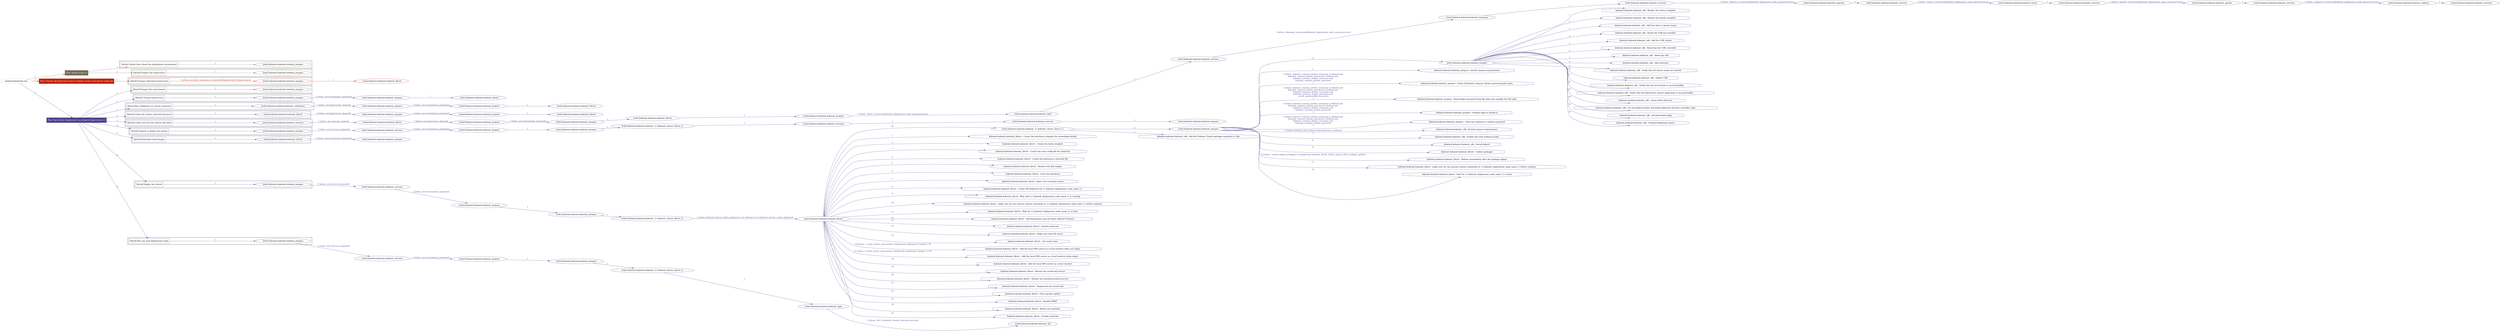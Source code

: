 digraph {
	graph [concentrate=true ordering=in rankdir=LR ratio=fill]
	edge [esep=5 sep=10]
	"kubeinit/playbook.yml" [id=root_node style=dotted]
	play_751a46fa [label="Play: Initial setup (1)" color="#766a56" fontcolor="#ffffff" id=play_751a46fa shape=box style=filled tooltip=localhost]
	"kubeinit/playbook.yml" -> play_751a46fa [label="1 " color="#766a56" fontcolor="#766a56" id=edge_f5dfa602 labeltooltip="1 " tooltip="1 "]
	subgraph "kubeinit.kubeinit.kubeinit_prepare" {
		role_d9ee01f3 [label="[role] kubeinit.kubeinit.kubeinit_prepare" color="#766a56" id=role_d9ee01f3 tooltip="kubeinit.kubeinit.kubeinit_prepare"]
	}
	subgraph "kubeinit.kubeinit.kubeinit_prepare" {
		role_f6372f24 [label="[role] kubeinit.kubeinit.kubeinit_prepare" color="#766a56" id=role_f6372f24 tooltip="kubeinit.kubeinit.kubeinit_prepare"]
	}
	subgraph "Play: Initial setup (1)" {
		play_751a46fa -> block_6dadb142 [label=1 color="#766a56" fontcolor="#766a56" id=edge_b365bbd4 labeltooltip=1 tooltip=1]
		subgraph cluster_block_6dadb142 {
			block_6dadb142 [label="[block] Gather facts about the deployment environment" color="#766a56" id=block_6dadb142 labeltooltip="Gather facts about the deployment environment" shape=box tooltip="Gather facts about the deployment environment"]
			block_6dadb142 -> role_d9ee01f3 [label="1 " color="#766a56" fontcolor="#766a56" id=edge_20567624 labeltooltip="1 " tooltip="1 "]
		}
		play_751a46fa -> block_1a7180be [label=2 color="#766a56" fontcolor="#766a56" id=edge_13d7b753 labeltooltip=2 tooltip=2]
		subgraph cluster_block_1a7180be {
			block_1a7180be [label="[block] Prepare the hypervisors" color="#766a56" id=block_1a7180be labeltooltip="Prepare the hypervisors" shape=box tooltip="Prepare the hypervisors"]
			block_1a7180be -> role_f6372f24 [label="1 " color="#766a56" fontcolor="#766a56" id=edge_bf01f80f labeltooltip="1 " tooltip="1 "]
		}
	}
	play_ba304547 [label="Play: Prepare all hypervisor hosts to deploy service and cluster nodes (0)" color="#c1230b" fontcolor="#ffffff" id=play_ba304547 shape=box style=filled tooltip="Play: Prepare all hypervisor hosts to deploy service and cluster nodes (0)"]
	"kubeinit/playbook.yml" -> play_ba304547 [label="2 " color="#c1230b" fontcolor="#c1230b" id=edge_02187535 labeltooltip="2 " tooltip="2 "]
	subgraph "kubeinit.kubeinit.kubeinit_libvirt" {
		role_f2df4fe8 [label="[role] kubeinit.kubeinit.kubeinit_libvirt" color="#c1230b" id=role_f2df4fe8 tooltip="kubeinit.kubeinit.kubeinit_libvirt"]
	}
	subgraph "kubeinit.kubeinit.kubeinit_prepare" {
		role_a2292985 [label="[role] kubeinit.kubeinit.kubeinit_prepare" color="#c1230b" id=role_a2292985 tooltip="kubeinit.kubeinit.kubeinit_prepare"]
		role_a2292985 -> role_f2df4fe8 [label="1 " color="#c1230b" fontcolor="#c1230b" id=edge_657d847d labeltooltip="1 " tooltip="1 "]
	}
	subgraph "Play: Prepare all hypervisor hosts to deploy service and cluster nodes (0)" {
		play_ba304547 -> block_3251ef8b [label=1 color="#c1230b" fontcolor="#c1230b" id=edge_403805f8 labeltooltip=1 tooltip=1]
		subgraph cluster_block_3251ef8b {
			block_3251ef8b [label="[block] Prepare individual hypervisors" color="#c1230b" id=block_3251ef8b labeltooltip="Prepare individual hypervisors" shape=box tooltip="Prepare individual hypervisors"]
			block_3251ef8b -> role_a2292985 [label="1 [when: inventory_hostname in hostvars['kubeinit-facts'].hypervisors]" color="#c1230b" fontcolor="#c1230b" id=edge_9bb402c3 labeltooltip="1 [when: inventory_hostname in hostvars['kubeinit-facts'].hypervisors]" tooltip="1 [when: inventory_hostname in hostvars['kubeinit-facts'].hypervisors]"]
		}
	}
	play_75b9efe4 [label="Play: Run cluster deployment on prepared hypervisors (1)" color="#4c418b" fontcolor="#ffffff" id=play_75b9efe4 shape=box style=filled tooltip=localhost]
	"kubeinit/playbook.yml" -> play_75b9efe4 [label="3 " color="#4c418b" fontcolor="#4c418b" id=edge_87251a99 labeltooltip="3 " tooltip="3 "]
	subgraph "kubeinit.kubeinit.kubeinit_prepare" {
		role_1f23c0be [label="[role] kubeinit.kubeinit.kubeinit_prepare" color="#4c418b" id=role_1f23c0be tooltip="kubeinit.kubeinit.kubeinit_prepare"]
	}
	subgraph "kubeinit.kubeinit.kubeinit_libvirt" {
		role_52f8d5b9 [label="[role] kubeinit.kubeinit.kubeinit_libvirt" color="#4c418b" id=role_52f8d5b9 tooltip="kubeinit.kubeinit.kubeinit_libvirt"]
	}
	subgraph "kubeinit.kubeinit.kubeinit_prepare" {
		role_382f6a7f [label="[role] kubeinit.kubeinit.kubeinit_prepare" color="#4c418b" id=role_382f6a7f tooltip="kubeinit.kubeinit.kubeinit_prepare"]
		role_382f6a7f -> role_52f8d5b9 [label="1 " color="#4c418b" fontcolor="#4c418b" id=edge_5c3c4263 labeltooltip="1 " tooltip="1 "]
	}
	subgraph "kubeinit.kubeinit.kubeinit_prepare" {
		role_0c96652b [label="[role] kubeinit.kubeinit.kubeinit_prepare" color="#4c418b" id=role_0c96652b tooltip="kubeinit.kubeinit.kubeinit_prepare"]
		role_0c96652b -> role_382f6a7f [label="1 [when: not environment_prepared]" color="#4c418b" fontcolor="#4c418b" id=edge_9a2ebce0 labeltooltip="1 [when: not environment_prepared]" tooltip="1 [when: not environment_prepared]"]
	}
	subgraph "kubeinit.kubeinit.kubeinit_libvirt" {
		role_57ab5871 [label="[role] kubeinit.kubeinit.kubeinit_libvirt" color="#4c418b" id=role_57ab5871 tooltip="kubeinit.kubeinit.kubeinit_libvirt"]
	}
	subgraph "kubeinit.kubeinit.kubeinit_prepare" {
		role_7bf9f963 [label="[role] kubeinit.kubeinit.kubeinit_prepare" color="#4c418b" id=role_7bf9f963 tooltip="kubeinit.kubeinit.kubeinit_prepare"]
		role_7bf9f963 -> role_57ab5871 [label="1 " color="#4c418b" fontcolor="#4c418b" id=edge_895ba885 labeltooltip="1 " tooltip="1 "]
	}
	subgraph "kubeinit.kubeinit.kubeinit_prepare" {
		role_85045cf5 [label="[role] kubeinit.kubeinit.kubeinit_prepare" color="#4c418b" id=role_85045cf5 tooltip="kubeinit.kubeinit.kubeinit_prepare"]
		role_85045cf5 -> role_7bf9f963 [label="1 [when: not environment_prepared]" color="#4c418b" fontcolor="#4c418b" id=edge_bc53c5ad labeltooltip="1 [when: not environment_prepared]" tooltip="1 [when: not environment_prepared]"]
	}
	subgraph "kubeinit.kubeinit.kubeinit_validations" {
		role_ec46103c [label="[role] kubeinit.kubeinit.kubeinit_validations" color="#4c418b" id=role_ec46103c tooltip="kubeinit.kubeinit.kubeinit_validations"]
		role_ec46103c -> role_85045cf5 [label="1 [when: not hypervisors_cleaned]" color="#4c418b" fontcolor="#4c418b" id=edge_7735b6fb labeltooltip="1 [when: not hypervisors_cleaned]" tooltip="1 [when: not hypervisors_cleaned]"]
	}
	subgraph "kubeinit.kubeinit.kubeinit_libvirt" {
		role_00426392 [label="[role] kubeinit.kubeinit.kubeinit_libvirt" color="#4c418b" id=role_00426392 tooltip="kubeinit.kubeinit.kubeinit_libvirt"]
	}
	subgraph "kubeinit.kubeinit.kubeinit_prepare" {
		role_601b792d [label="[role] kubeinit.kubeinit.kubeinit_prepare" color="#4c418b" id=role_601b792d tooltip="kubeinit.kubeinit.kubeinit_prepare"]
		role_601b792d -> role_00426392 [label="1 " color="#4c418b" fontcolor="#4c418b" id=edge_db5f02be labeltooltip="1 " tooltip="1 "]
	}
	subgraph "kubeinit.kubeinit.kubeinit_prepare" {
		role_e2fd8f3c [label="[role] kubeinit.kubeinit.kubeinit_prepare" color="#4c418b" id=role_e2fd8f3c tooltip="kubeinit.kubeinit.kubeinit_prepare"]
		role_e2fd8f3c -> role_601b792d [label="1 [when: not environment_prepared]" color="#4c418b" fontcolor="#4c418b" id=edge_e551670d labeltooltip="1 [when: not environment_prepared]" tooltip="1 [when: not environment_prepared]"]
	}
	subgraph "kubeinit.kubeinit.kubeinit_libvirt" {
		role_956fef04 [label="[role] kubeinit.kubeinit.kubeinit_libvirt" color="#4c418b" id=role_956fef04 tooltip="kubeinit.kubeinit.kubeinit_libvirt"]
		role_956fef04 -> role_e2fd8f3c [label="1 [when: not hypervisors_cleaned]" color="#4c418b" fontcolor="#4c418b" id=edge_5e8e4b32 labeltooltip="1 [when: not hypervisors_cleaned]" tooltip="1 [when: not hypervisors_cleaned]"]
	}
	subgraph "kubeinit.kubeinit.kubeinit_services" {
		role_02942188 [label="[role] kubeinit.kubeinit.kubeinit_services" color="#4c418b" id=role_02942188 tooltip="kubeinit.kubeinit.kubeinit_services"]
	}
	subgraph "kubeinit.kubeinit.kubeinit_registry" {
		role_3af9c702 [label="[role] kubeinit.kubeinit.kubeinit_registry" color="#4c418b" id=role_3af9c702 tooltip="kubeinit.kubeinit.kubeinit_registry"]
		role_3af9c702 -> role_02942188 [label="1 " color="#4c418b" fontcolor="#4c418b" id=edge_e92e00b5 labeltooltip="1 " tooltip="1 "]
	}
	subgraph "kubeinit.kubeinit.kubeinit_services" {
		role_f7763cfe [label="[role] kubeinit.kubeinit.kubeinit_services" color="#4c418b" id=role_f7763cfe tooltip="kubeinit.kubeinit.kubeinit_services"]
		role_f7763cfe -> role_3af9c702 [label="1 [when: 'registry' in hostvars[kubeinit_deployment_node_name].services]" color="#4c418b" fontcolor="#4c418b" id=edge_5379fabb labeltooltip="1 [when: 'registry' in hostvars[kubeinit_deployment_node_name].services]" tooltip="1 [when: 'registry' in hostvars[kubeinit_deployment_node_name].services]"]
	}
	subgraph "kubeinit.kubeinit.kubeinit_apache" {
		role_d36606ab [label="[role] kubeinit.kubeinit.kubeinit_apache" color="#4c418b" id=role_d36606ab tooltip="kubeinit.kubeinit.kubeinit_apache"]
		role_d36606ab -> role_f7763cfe [label="1 " color="#4c418b" fontcolor="#4c418b" id=edge_fc859a5b labeltooltip="1 " tooltip="1 "]
	}
	subgraph "kubeinit.kubeinit.kubeinit_services" {
		role_a3658dea [label="[role] kubeinit.kubeinit.kubeinit_services" color="#4c418b" id=role_a3658dea tooltip="kubeinit.kubeinit.kubeinit_services"]
		role_a3658dea -> role_d36606ab [label="1 [when: 'apache' in hostvars[kubeinit_deployment_node_name].services]" color="#4c418b" fontcolor="#4c418b" id=edge_6bfa73fa labeltooltip="1 [when: 'apache' in hostvars[kubeinit_deployment_node_name].services]" tooltip="1 [when: 'apache' in hostvars[kubeinit_deployment_node_name].services]"]
	}
	subgraph "kubeinit.kubeinit.kubeinit_nexus" {
		role_0305ae58 [label="[role] kubeinit.kubeinit.kubeinit_nexus" color="#4c418b" id=role_0305ae58 tooltip="kubeinit.kubeinit.kubeinit_nexus"]
		role_0305ae58 -> role_a3658dea [label="1 " color="#4c418b" fontcolor="#4c418b" id=edge_8a5c7566 labeltooltip="1 " tooltip="1 "]
	}
	subgraph "kubeinit.kubeinit.kubeinit_services" {
		role_1ebe5ea0 [label="[role] kubeinit.kubeinit.kubeinit_services" color="#4c418b" id=role_1ebe5ea0 tooltip="kubeinit.kubeinit.kubeinit_services"]
		role_1ebe5ea0 -> role_0305ae58 [label="1 [when: 'nexus' in hostvars[kubeinit_deployment_node_name].services]" color="#4c418b" fontcolor="#4c418b" id=edge_676eab6d labeltooltip="1 [when: 'nexus' in hostvars[kubeinit_deployment_node_name].services]" tooltip="1 [when: 'nexus' in hostvars[kubeinit_deployment_node_name].services]"]
	}
	subgraph "kubeinit.kubeinit.kubeinit_haproxy" {
		role_4cb2be93 [label="[role] kubeinit.kubeinit.kubeinit_haproxy" color="#4c418b" id=role_4cb2be93 tooltip="kubeinit.kubeinit.kubeinit_haproxy"]
		role_4cb2be93 -> role_1ebe5ea0 [label="1 " color="#4c418b" fontcolor="#4c418b" id=edge_fac50091 labeltooltip="1 " tooltip="1 "]
	}
	subgraph "kubeinit.kubeinit.kubeinit_services" {
		role_cdcc871c [label="[role] kubeinit.kubeinit.kubeinit_services" color="#4c418b" id=role_cdcc871c tooltip="kubeinit.kubeinit.kubeinit_services"]
		role_cdcc871c -> role_4cb2be93 [label="1 [when: 'haproxy' in hostvars[kubeinit_deployment_node_name].services]" color="#4c418b" fontcolor="#4c418b" id=edge_c23e52b0 labeltooltip="1 [when: 'haproxy' in hostvars[kubeinit_deployment_node_name].services]" tooltip="1 [when: 'haproxy' in hostvars[kubeinit_deployment_node_name].services]"]
	}
	subgraph "kubeinit.kubeinit.kubeinit_dnsmasq" {
		role_6440ad86 [label="[role] kubeinit.kubeinit.kubeinit_dnsmasq" color="#4c418b" id=role_6440ad86 tooltip="kubeinit.kubeinit.kubeinit_dnsmasq"]
		role_6440ad86 -> role_cdcc871c [label="1 " color="#4c418b" fontcolor="#4c418b" id=edge_5eb4c20e labeltooltip="1 " tooltip="1 "]
	}
	subgraph "kubeinit.kubeinit.kubeinit_services" {
		role_a43938ce [label="[role] kubeinit.kubeinit.kubeinit_services" color="#4c418b" id=role_a43938ce tooltip="kubeinit.kubeinit.kubeinit_services"]
		role_a43938ce -> role_6440ad86 [label="1 [when: 'dnsmasq' in hostvars[kubeinit_deployment_node_name].services]" color="#4c418b" fontcolor="#4c418b" id=edge_20715ee1 labeltooltip="1 [when: 'dnsmasq' in hostvars[kubeinit_deployment_node_name].services]" tooltip="1 [when: 'dnsmasq' in hostvars[kubeinit_deployment_node_name].services]"]
	}
	subgraph "kubeinit.kubeinit.kubeinit_bind" {
		role_25c205cf [label="[role] kubeinit.kubeinit.kubeinit_bind" color="#4c418b" id=role_25c205cf tooltip="kubeinit.kubeinit.kubeinit_bind"]
		role_25c205cf -> role_a43938ce [label="1 " color="#4c418b" fontcolor="#4c418b" id=edge_7145962d labeltooltip="1 " tooltip="1 "]
	}
	subgraph "kubeinit.kubeinit.kubeinit_prepare" {
		role_0d2b1fe6 [label="[role] kubeinit.kubeinit.kubeinit_prepare" color="#4c418b" id=role_0d2b1fe6 tooltip="kubeinit.kubeinit.kubeinit_prepare"]
		role_0d2b1fe6 -> role_25c205cf [label="1 [when: 'bind' in hostvars[kubeinit_deployment_node_name].services]" color="#4c418b" fontcolor="#4c418b" id=edge_f006acd0 labeltooltip="1 [when: 'bind' in hostvars[kubeinit_deployment_node_name].services]" tooltip="1 [when: 'bind' in hostvars[kubeinit_deployment_node_name].services]"]
	}
	subgraph "kubeinit.kubeinit.kubeinit_libvirt" {
		role_7fd238c5 [label="[role] kubeinit.kubeinit.kubeinit_libvirt" color="#4c418b" id=role_7fd238c5 tooltip="kubeinit.kubeinit.kubeinit_libvirt"]
		role_7fd238c5 -> role_0d2b1fe6 [label="1 " color="#4c418b" fontcolor="#4c418b" id=edge_0a55d2f7 labeltooltip="1 " tooltip="1 "]
	}
	subgraph "kubeinit.kubeinit.kubeinit_prepare" {
		role_fc586885 [label="[role] kubeinit.kubeinit.kubeinit_prepare" color="#4c418b" id=role_fc586885 tooltip="kubeinit.kubeinit.kubeinit_prepare"]
		role_fc586885 -> role_7fd238c5 [label="1 " color="#4c418b" fontcolor="#4c418b" id=edge_a95ef64a labeltooltip="1 " tooltip="1 "]
	}
	subgraph "kubeinit.kubeinit.kubeinit_prepare" {
		role_6bc09b68 [label="[role] kubeinit.kubeinit.kubeinit_prepare" color="#4c418b" id=role_6bc09b68 tooltip="kubeinit.kubeinit.kubeinit_prepare"]
		role_6bc09b68 -> role_fc586885 [label="1 [when: not environment_prepared]" color="#4c418b" fontcolor="#4c418b" id=edge_e1e3cfdc labeltooltip="1 [when: not environment_prepared]" tooltip="1 [when: not environment_prepared]"]
	}
	subgraph "kubeinit.kubeinit.kubeinit_libvirt" {
		role_081fea6d [label="[role] kubeinit.kubeinit.kubeinit_libvirt" color="#4c418b" id=role_081fea6d tooltip="kubeinit.kubeinit.kubeinit_libvirt"]
		role_081fea6d -> role_6bc09b68 [label="1 [when: not hypervisors_cleaned]" color="#4c418b" fontcolor="#4c418b" id=edge_6f179620 labeltooltip="1 [when: not hypervisors_cleaned]" tooltip="1 [when: not hypervisors_cleaned]"]
	}
	subgraph "kubeinit.kubeinit.kubeinit_services" {
		role_94f3dc3a [label="[role] kubeinit.kubeinit.kubeinit_services" color="#4c418b" id=role_94f3dc3a tooltip="kubeinit.kubeinit.kubeinit_services"]
		role_94f3dc3a -> role_081fea6d [label="1 [when: not network_created]" color="#4c418b" fontcolor="#4c418b" id=edge_49fd0bdc labeltooltip="1 [when: not network_created]" tooltip="1 [when: not network_created]"]
	}
	subgraph "kubeinit.kubeinit.kubeinit_prepare" {
		role_1e700dea [label="[role] kubeinit.kubeinit.kubeinit_prepare" color="#4c418b" id=role_1e700dea tooltip="kubeinit.kubeinit.kubeinit_prepare"]
	}
	subgraph "kubeinit.kubeinit.kubeinit_services" {
		role_5dd86a25 [label="[role] kubeinit.kubeinit.kubeinit_services" color="#4c418b" id=role_5dd86a25 tooltip="kubeinit.kubeinit.kubeinit_services"]
		role_5dd86a25 -> role_1e700dea [label="1 " color="#4c418b" fontcolor="#4c418b" id=edge_e0737a2c labeltooltip="1 " tooltip="1 "]
	}
	subgraph "kubeinit.kubeinit.kubeinit_services" {
		role_9f17399c [label="[role] kubeinit.kubeinit.kubeinit_services" color="#4c418b" id=role_9f17399c tooltip="kubeinit.kubeinit.kubeinit_services"]
		role_9f17399c -> role_5dd86a25 [label="1 " color="#4c418b" fontcolor="#4c418b" id=edge_f26d4840 labeltooltip="1 " tooltip="1 "]
	}
	subgraph "kubeinit.kubeinit.kubeinit_{{ kubeinit_cluster_distro }}" {
		role_a84d8303 [label="[role] kubeinit.kubeinit.kubeinit_{{ kubeinit_cluster_distro }}" color="#4c418b" id=role_a84d8303 tooltip="kubeinit.kubeinit.kubeinit_{{ kubeinit_cluster_distro }}"]
		role_a84d8303 -> role_9f17399c [label="1 " color="#4c418b" fontcolor="#4c418b" id=edge_ecd6d642 labeltooltip="1 " tooltip="1 "]
	}
	subgraph "kubeinit.kubeinit.kubeinit_prepare" {
		role_b6a5d867 [label="[role] kubeinit.kubeinit.kubeinit_prepare" color="#4c418b" id=role_b6a5d867 tooltip="kubeinit.kubeinit.kubeinit_prepare"]
		role_b6a5d867 -> role_a84d8303 [label="1 " color="#4c418b" fontcolor="#4c418b" id=edge_1d8314de labeltooltip="1 " tooltip="1 "]
	}
	subgraph "kubeinit.kubeinit.kubeinit_prepare" {
		role_954ce9be [label="[role] kubeinit.kubeinit.kubeinit_prepare" color="#4c418b" id=role_954ce9be tooltip="kubeinit.kubeinit.kubeinit_prepare"]
		role_954ce9be -> role_b6a5d867 [label="1 " color="#4c418b" fontcolor="#4c418b" id=edge_08430970 labeltooltip="1 " tooltip="1 "]
	}
	subgraph "kubeinit.kubeinit.kubeinit_services" {
		role_67d94205 [label="[role] kubeinit.kubeinit.kubeinit_services" color="#4c418b" id=role_67d94205 tooltip="kubeinit.kubeinit.kubeinit_services"]
		role_67d94205 -> role_954ce9be [label="1 [when: not environment_prepared]" color="#4c418b" fontcolor="#4c418b" id=edge_b645fa3b labeltooltip="1 [when: not environment_prepared]" tooltip="1 [when: not environment_prepared]"]
	}
	subgraph "kubeinit.kubeinit.kubeinit_prepare" {
		role_aa380eef [label="[role] kubeinit.kubeinit.kubeinit_prepare" color="#4c418b" id=role_aa380eef tooltip="kubeinit.kubeinit.kubeinit_prepare"]
		role_aa380eef -> role_67d94205 [label="1 [when: not services_prepared]" color="#4c418b" fontcolor="#4c418b" id=edge_f8734b13 labeltooltip="1 [when: not services_prepared]" tooltip="1 [when: not services_prepared]"]
	}
	subgraph "kubeinit.kubeinit.kubeinit_prepare" {
		role_68e3a0a7 [label="[role] kubeinit.kubeinit.kubeinit_prepare" color="#4c418b" id=role_68e3a0a7 tooltip="kubeinit.kubeinit.kubeinit_prepare"]
	}
	subgraph "kubeinit.kubeinit.kubeinit_libvirt" {
		role_4308103c [label="[role] kubeinit.kubeinit.kubeinit_libvirt" color="#4c418b" id=role_4308103c tooltip="kubeinit.kubeinit.kubeinit_libvirt"]
		role_4308103c -> role_68e3a0a7 [label="1 [when: not environment_prepared]" color="#4c418b" fontcolor="#4c418b" id=edge_3c0ad0c5 labeltooltip="1 [when: not environment_prepared]" tooltip="1 [when: not environment_prepared]"]
	}
	subgraph "kubeinit.kubeinit.kubeinit_prepare" {
		role_23686592 [label="[role] kubeinit.kubeinit.kubeinit_prepare" color="#4c418b" id=role_23686592 tooltip="kubeinit.kubeinit.kubeinit_prepare"]
		task_38c5d2ff [label="kubeinit.kubeinit.kubeinit_cdk : Render the cluster template" color="#4c418b" id=task_38c5d2ff shape=octagon tooltip="kubeinit.kubeinit.kubeinit_cdk : Render the cluster template"]
		role_23686592 -> task_38c5d2ff [label="1 " color="#4c418b" fontcolor="#4c418b" id=edge_6bb08acc labeltooltip="1 " tooltip="1 "]
		task_118df213 [label="kubeinit.kubeinit.kubeinit_cdk : Render the bundle template" color="#4c418b" id=task_118df213 shape=octagon tooltip="kubeinit.kubeinit.kubeinit_cdk : Render the bundle template"]
		role_23686592 -> task_118df213 [label="2 " color="#4c418b" fontcolor="#4c418b" id=edge_e083d9ff labeltooltip="2 " tooltip="2 "]
		task_b2bb9eec [label="kubeinit.kubeinit.kubeinit_cdk : Add host keys to known_hosts" color="#4c418b" id=task_b2bb9eec shape=octagon tooltip="kubeinit.kubeinit.kubeinit_cdk : Add host keys to known_hosts"]
		role_23686592 -> task_b2bb9eec [label="3 " color="#4c418b" fontcolor="#4c418b" id=edge_28fae041 labeltooltip="3 " tooltip="3 "]
		task_b868fb04 [label="kubeinit.kubeinit.kubeinit_cdk : Install the CDK juju installer" color="#4c418b" id=task_b868fb04 shape=octagon tooltip="kubeinit.kubeinit.kubeinit_cdk : Install the CDK juju installer"]
		role_23686592 -> task_b868fb04 [label="4 " color="#4c418b" fontcolor="#4c418b" id=edge_6b619da5 labeltooltip="4 " tooltip="4 "]
		task_87b6b249 [label="kubeinit.kubeinit.kubeinit_cdk : Add the CDK cluster" color="#4c418b" id=task_87b6b249 shape=octagon tooltip="kubeinit.kubeinit.kubeinit_cdk : Add the CDK cluster"]
		role_23686592 -> task_87b6b249 [label="5 " color="#4c418b" fontcolor="#4c418b" id=edge_a048ebb4 labeltooltip="5 " tooltip="5 "]
		task_9c01455c [label="kubeinit.kubeinit.kubeinit_cdk : Bootstrap the CDK controller" color="#4c418b" id=task_9c01455c shape=octagon tooltip="kubeinit.kubeinit.kubeinit_cdk : Bootstrap the CDK controller"]
		role_23686592 -> task_9c01455c [label="6 " color="#4c418b" fontcolor="#4c418b" id=edge_e33e0a38 labeltooltip="6 " tooltip="6 "]
		task_8e2e9b73 [label="kubeinit.kubeinit.kubeinit_cdk : Show juju info" color="#4c418b" id=task_8e2e9b73 shape=octagon tooltip="kubeinit.kubeinit.kubeinit_cdk : Show juju info"]
		role_23686592 -> task_8e2e9b73 [label="7 " color="#4c418b" fontcolor="#4c418b" id=edge_14696874 labeltooltip="7 " tooltip="7 "]
		task_401cf4fb [label="kubeinit.kubeinit.kubeinit_cdk : Add machines" color="#4c418b" id=task_401cf4fb shape=octagon tooltip="kubeinit.kubeinit.kubeinit_cdk : Add machines"]
		role_23686592 -> task_401cf4fb [label="8 " color="#4c418b" fontcolor="#4c418b" id=edge_b9694477 labeltooltip="8 " tooltip="8 "]
		task_d259888e [label="kubeinit.kubeinit.kubeinit_cdk : Verify that all cluster nodes are started" color="#4c418b" id=task_d259888e shape=octagon tooltip="kubeinit.kubeinit.kubeinit_cdk : Verify that all cluster nodes are started"]
		role_23686592 -> task_d259888e [label="9 " color="#4c418b" fontcolor="#4c418b" id=edge_5c457dce labeltooltip="9 " tooltip="9 "]
		task_80bebf5d [label="kubeinit.kubeinit.kubeinit_cdk : Deploy CDK" color="#4c418b" id=task_80bebf5d shape=octagon tooltip="kubeinit.kubeinit.kubeinit_cdk : Deploy CDK"]
		role_23686592 -> task_80bebf5d [label="10 " color="#4c418b" fontcolor="#4c418b" id=edge_7f51b05a labeltooltip="10 " tooltip="10 "]
		task_5f5a513f [label="kubeinit.kubeinit.kubeinit_cdk : Verify that the etcd cluster is up and healthy" color="#4c418b" id=task_5f5a513f shape=octagon tooltip="kubeinit.kubeinit.kubeinit_cdk : Verify that the etcd cluster is up and healthy"]
		role_23686592 -> task_5f5a513f [label="11 " color="#4c418b" fontcolor="#4c418b" id=edge_2f930c88 labeltooltip="11 " tooltip="11 "]
		task_94eaf98e [label="kubeinit.kubeinit.kubeinit_cdk : Verify that the kubernetes_master application is up and healthy" color="#4c418b" id=task_94eaf98e shape=octagon tooltip="kubeinit.kubeinit.kubeinit_cdk : Verify that the kubernetes_master application is up and healthy"]
		role_23686592 -> task_94eaf98e [label="12 " color="#4c418b" fontcolor="#4c418b" id=edge_c9b47964 labeltooltip="12 " tooltip="12 "]
		task_4d0682e6 [label="kubeinit.kubeinit.kubeinit_cdk : Create kube directory" color="#4c418b" id=task_4d0682e6 shape=octagon tooltip="kubeinit.kubeinit.kubeinit_cdk : Create kube directory"]
		role_23686592 -> task_4d0682e6 [label="13 " color="#4c418b" fontcolor="#4c418b" id=edge_233e2e09 labeltooltip="13 " tooltip="13 "]
		task_05095873 [label="kubeinit.kubeinit.kubeinit_cdk : Get the kubectl binary and kubeconfig from the first controller node" color="#4c418b" id=task_05095873 shape=octagon tooltip="kubeinit.kubeinit.kubeinit_cdk : Get the kubectl binary and kubeconfig from the first controller node"]
		role_23686592 -> task_05095873 [label="14 " color="#4c418b" fontcolor="#4c418b" id=edge_950a3594 labeltooltip="14 " tooltip="14 "]
		task_61f25219 [label="kubeinit.kubeinit.kubeinit_cdk : Autoload kubeconfig" color="#4c418b" id=task_61f25219 shape=octagon tooltip="kubeinit.kubeinit.kubeinit_cdk : Autoload kubeconfig"]
		role_23686592 -> task_61f25219 [label="15 " color="#4c418b" fontcolor="#4c418b" id=edge_d6374bba labeltooltip="15 " tooltip="15 "]
		task_ff1ce444 [label="kubeinit.kubeinit.kubeinit_cdk : Finished deploying cluster" color="#4c418b" id=task_ff1ce444 shape=octagon tooltip="kubeinit.kubeinit.kubeinit_cdk : Finished deploying cluster"]
		role_23686592 -> task_ff1ce444 [label="16 " color="#4c418b" fontcolor="#4c418b" id=edge_ece4b09a labeltooltip="16 " tooltip="16 "]
	}
	subgraph "kubeinit.kubeinit.kubeinit_prepare" {
		role_474b197c [label="[role] kubeinit.kubeinit.kubeinit_prepare" color="#4c418b" id=role_474b197c tooltip="kubeinit.kubeinit.kubeinit_prepare"]
		task_e09dfc10 [label="kubeinit.kubeinit.kubeinit_prepare : Install common requirements" color="#4c418b" id=task_e09dfc10 shape=octagon tooltip="kubeinit.kubeinit.kubeinit_prepare : Install common requirements"]
		role_474b197c -> task_e09dfc10 [label="1 " color="#4c418b" fontcolor="#4c418b" id=edge_dbf0ed61 labeltooltip="1 " tooltip="1 "]
		task_78384eb2 [label="kubeinit.kubeinit.kubeinit_prepare : Check if kubeinit_common_docker_password path exists" color="#4c418b" id=task_78384eb2 shape=octagon tooltip="kubeinit.kubeinit.kubeinit_prepare : Check if kubeinit_common_docker_password path exists"]
		role_474b197c -> task_78384eb2 [label="2 [when: kubeinit_common_docker_username is defined and
kubeinit_common_docker_password is defined and
kubeinit_common_docker_username and
kubeinit_common_docker_password
]" color="#4c418b" fontcolor="#4c418b" id=edge_c0ae8a71 labeltooltip="2 [when: kubeinit_common_docker_username is defined and
kubeinit_common_docker_password is defined and
kubeinit_common_docker_username and
kubeinit_common_docker_password
]" tooltip="2 [when: kubeinit_common_docker_username is defined and
kubeinit_common_docker_password is defined and
kubeinit_common_docker_username and
kubeinit_common_docker_password
]"]
		task_9fa4f3b8 [label="kubeinit.kubeinit.kubeinit_prepare : Read docker password from file when the variable has the path" color="#4c418b" id=task_9fa4f3b8 shape=octagon tooltip="kubeinit.kubeinit.kubeinit_prepare : Read docker password from file when the variable has the path"]
		role_474b197c -> task_9fa4f3b8 [label="3 [when: kubeinit_common_docker_username is defined and
kubeinit_common_docker_password is defined and
kubeinit_common_docker_username and
kubeinit_common_docker_password and
_result_passwordfile.stat.exists
]" color="#4c418b" fontcolor="#4c418b" id=edge_1bb08c26 labeltooltip="3 [when: kubeinit_common_docker_username is defined and
kubeinit_common_docker_password is defined and
kubeinit_common_docker_username and
kubeinit_common_docker_password and
_result_passwordfile.stat.exists
]" tooltip="3 [when: kubeinit_common_docker_username is defined and
kubeinit_common_docker_password is defined and
kubeinit_common_docker_username and
kubeinit_common_docker_password and
_result_passwordfile.stat.exists
]"]
		task_51675545 [label="kubeinit.kubeinit.kubeinit_prepare : Podman login to docker.io" color="#4c418b" id=task_51675545 shape=octagon tooltip="kubeinit.kubeinit.kubeinit_prepare : Podman login to docker.io"]
		role_474b197c -> task_51675545 [label="4 [when: kubeinit_common_docker_username is defined and
kubeinit_common_docker_password is defined and
kubeinit_common_docker_username and
kubeinit_common_docker_password
]" color="#4c418b" fontcolor="#4c418b" id=edge_cdfc597c labeltooltip="4 [when: kubeinit_common_docker_username is defined and
kubeinit_common_docker_password is defined and
kubeinit_common_docker_username and
kubeinit_common_docker_password
]" tooltip="4 [when: kubeinit_common_docker_username is defined and
kubeinit_common_docker_password is defined and
kubeinit_common_docker_username and
kubeinit_common_docker_password
]"]
		task_f567e9ea [label="kubeinit.kubeinit.kubeinit_prepare : Clear any reference to docker password" color="#4c418b" id=task_f567e9ea shape=octagon tooltip="kubeinit.kubeinit.kubeinit_prepare : Clear any reference to docker password"]
		role_474b197c -> task_f567e9ea [label="5 [when: kubeinit_common_docker_username is defined and
kubeinit_common_docker_password is defined and
kubeinit_common_docker_username and
kubeinit_common_docker_password
]" color="#4c418b" fontcolor="#4c418b" id=edge_d9274711 labeltooltip="5 [when: kubeinit_common_docker_username is defined and
kubeinit_common_docker_password is defined and
kubeinit_common_docker_username and
kubeinit_common_docker_password
]" tooltip="5 [when: kubeinit_common_docker_username is defined and
kubeinit_common_docker_password is defined and
kubeinit_common_docker_username and
kubeinit_common_docker_password
]"]
		task_a3ce2a4b [label="kubeinit.kubeinit.kubeinit_cdk : Install common requirements" color="#4c418b" id=task_a3ce2a4b shape=octagon tooltip="kubeinit.kubeinit.kubeinit_cdk : Install common requirements"]
		role_474b197c -> task_a3ce2a4b [label="6 [when: kubeinit_cdk_common_dependencies is defined]" color="#4c418b" fontcolor="#4c418b" id=edge_4f194d20 labeltooltip="6 [when: kubeinit_cdk_common_dependencies is defined]" tooltip="6 [when: kubeinit_cdk_common_dependencies is defined]"]
		task_7d4391c7 [label="kubeinit.kubeinit.kubeinit_cdk : Enable and start podman.socket" color="#4c418b" id=task_7d4391c7 shape=octagon tooltip="kubeinit.kubeinit.kubeinit_cdk : Enable and start podman.socket"]
		role_474b197c -> task_7d4391c7 [label="7 " color="#4c418b" fontcolor="#4c418b" id=edge_0cc8ef3f labeltooltip="7 " tooltip="7 "]
		task_fc379ac4 [label="kubeinit.kubeinit.kubeinit_cdk : Install kubectl" color="#4c418b" id=task_fc379ac4 shape=octagon tooltip="kubeinit.kubeinit.kubeinit_cdk : Install kubectl"]
		role_474b197c -> task_fc379ac4 [label="8 " color="#4c418b" fontcolor="#4c418b" id=edge_bfea89c6 labeltooltip="8 " tooltip="8 "]
		task_07ebd0e7 [label="kubeinit.kubeinit.kubeinit_libvirt : Update packages" color="#4c418b" id=task_07ebd0e7 shape=octagon tooltip="kubeinit.kubeinit.kubeinit_libvirt : Update packages"]
		role_474b197c -> task_07ebd0e7 [label="9 " color="#4c418b" fontcolor="#4c418b" id=edge_3f648f7b labeltooltip="9 " tooltip="9 "]
		task_5aabba55 [label="kubeinit.kubeinit.kubeinit_libvirt : Reboot immediately after the package update" color="#4c418b" id=task_5aabba55 shape=octagon tooltip="kubeinit.kubeinit.kubeinit_libvirt : Reboot immediately after the package update"]
		role_474b197c -> task_5aabba55 [label="10 [when: _result_update_packages is changed and kubeinit_libvirt_reboot_guests_after_package_update]" color="#4c418b" fontcolor="#4c418b" id=edge_12192d51 labeltooltip="10 [when: _result_update_packages is changed and kubeinit_libvirt_reboot_guests_after_package_update]" tooltip="10 [when: _result_update_packages is changed and kubeinit_libvirt_reboot_guests_after_package_update]"]
		task_b61af5bc [label="kubeinit.kubeinit.kubeinit_libvirt : make sure we can execute remote commands in {{ kubeinit_deployment_node_name }} before continue" color="#4c418b" id=task_b61af5bc shape=octagon tooltip="kubeinit.kubeinit.kubeinit_libvirt : make sure we can execute remote commands in {{ kubeinit_deployment_node_name }} before continue"]
		role_474b197c -> task_b61af5bc [label="11 " color="#4c418b" fontcolor="#4c418b" id=edge_f9bdc017 labeltooltip="11 " tooltip="11 "]
		task_8f166362 [label="kubeinit.kubeinit.kubeinit_libvirt : Wait for {{ kubeinit_deployment_node_name }} to boot" color="#4c418b" id=task_8f166362 shape=octagon tooltip="kubeinit.kubeinit.kubeinit_libvirt : Wait for {{ kubeinit_deployment_node_name }} to boot"]
		role_474b197c -> task_8f166362 [label="12 " color="#4c418b" fontcolor="#4c418b" id=edge_196a12ef labeltooltip="12 " tooltip="12 "]
		role_474b197c -> role_23686592 [label="13 " color="#4c418b" fontcolor="#4c418b" id=edge_5c05a6f8 labeltooltip="13 " tooltip="13 "]
	}
	subgraph "kubeinit.kubeinit.kubeinit_{{ kubeinit_cluster_distro }}" {
		role_80baba5d [label="[role] kubeinit.kubeinit.kubeinit_{{ kubeinit_cluster_distro }}" color="#4c418b" id=role_80baba5d tooltip="kubeinit.kubeinit.kubeinit_{{ kubeinit_cluster_distro }}"]
		task_7f092e14 [label="kubeinit.kubeinit.kubeinit_cdk : Add the Podman Ubuntu package repository to Apt" color="#4c418b" id=task_7f092e14 shape=octagon tooltip="kubeinit.kubeinit.kubeinit_cdk : Add the Podman Ubuntu package repository to Apt"]
		role_80baba5d -> task_7f092e14 [label="1 " color="#4c418b" fontcolor="#4c418b" id=edge_082cc749 labeltooltip="1 " tooltip="1 "]
		role_80baba5d -> role_474b197c [label="2 " color="#4c418b" fontcolor="#4c418b" id=edge_038dae8c labeltooltip="2 " tooltip="2 "]
	}
	subgraph "kubeinit.kubeinit.kubeinit_libvirt" {
		role_2bebc8e5 [label="[role] kubeinit.kubeinit.kubeinit_libvirt" color="#4c418b" id=role_2bebc8e5 tooltip="kubeinit.kubeinit.kubeinit_libvirt"]
		task_4981bf4b [label="kubeinit.kubeinit.kubeinit_libvirt : Create the interfaces template for networking details" color="#4c418b" id=task_4981bf4b shape=octagon tooltip="kubeinit.kubeinit.kubeinit_libvirt : Create the interfaces template for networking details"]
		role_2bebc8e5 -> task_4981bf4b [label="1 " color="#4c418b" fontcolor="#4c418b" id=edge_cd3eb4e3 labeltooltip="1 " tooltip="1 "]
		task_5fc636f2 [label="kubeinit.kubeinit.kubeinit_libvirt : Create the hosts template" color="#4c418b" id=task_5fc636f2 shape=octagon tooltip="kubeinit.kubeinit.kubeinit_libvirt : Create the hosts template"]
		role_2bebc8e5 -> task_5fc636f2 [label="2 " color="#4c418b" fontcolor="#4c418b" id=edge_f7316cbc labeltooltip="2 " tooltip="2 "]
		task_b9725fe2 [label="kubeinit.kubeinit.kubeinit_libvirt : Create the main config file for cloud-init" color="#4c418b" id=task_b9725fe2 shape=octagon tooltip="kubeinit.kubeinit.kubeinit_libvirt : Create the main config file for cloud-init"]
		role_2bebc8e5 -> task_b9725fe2 [label="3 " color="#4c418b" fontcolor="#4c418b" id=edge_650fe5bf labeltooltip="3 " tooltip="3 "]
		task_db2f163b [label="kubeinit.kubeinit.kubeinit_libvirt : Create the datasource cloud-init file" color="#4c418b" id=task_db2f163b shape=octagon tooltip="kubeinit.kubeinit.kubeinit_libvirt : Create the datasource cloud-init file"]
		role_2bebc8e5 -> task_db2f163b [label="4 " color="#4c418b" fontcolor="#4c418b" id=edge_04baa0d3 labeltooltip="4 " tooltip="4 "]
		task_7db7a8e3 [label="kubeinit.kubeinit.kubeinit_libvirt : Remove old disk images" color="#4c418b" id=task_7db7a8e3 shape=octagon tooltip="kubeinit.kubeinit.kubeinit_libvirt : Remove old disk images"]
		role_2bebc8e5 -> task_7db7a8e3 [label="5 " color="#4c418b" fontcolor="#4c418b" id=edge_63e4de4d labeltooltip="5 " tooltip="5 "]
		task_24e0f6d6 [label="kubeinit.kubeinit.kubeinit_libvirt : Grow the partitions" color="#4c418b" id=task_24e0f6d6 shape=octagon tooltip="kubeinit.kubeinit.kubeinit_libvirt : Grow the partitions"]
		role_2bebc8e5 -> task_24e0f6d6 [label="6 " color="#4c418b" fontcolor="#4c418b" id=edge_f9dc4397 labeltooltip="6 " tooltip="6 "]
		task_e426d313 [label="kubeinit.kubeinit.kubeinit_libvirt : Inject virt-customize assets" color="#4c418b" id=task_e426d313 shape=octagon tooltip="kubeinit.kubeinit.kubeinit_libvirt : Inject virt-customize assets"]
		role_2bebc8e5 -> task_e426d313 [label="7 " color="#4c418b" fontcolor="#4c418b" id=edge_dd568364 labeltooltip="7 " tooltip="7 "]
		task_f21b504a [label="kubeinit.kubeinit.kubeinit_libvirt : Create VM definition for {{ kubeinit_deployment_node_name }}" color="#4c418b" id=task_f21b504a shape=octagon tooltip="kubeinit.kubeinit.kubeinit_libvirt : Create VM definition for {{ kubeinit_deployment_node_name }}"]
		role_2bebc8e5 -> task_f21b504a [label="8 " color="#4c418b" fontcolor="#4c418b" id=edge_12b35da5 labeltooltip="8 " tooltip="8 "]
		task_5dbff2f6 [label="kubeinit.kubeinit.kubeinit_libvirt : Wait until {{ kubeinit_deployment_node_name }} is running" color="#4c418b" id=task_5dbff2f6 shape=octagon tooltip="kubeinit.kubeinit.kubeinit_libvirt : Wait until {{ kubeinit_deployment_node_name }} is running"]
		role_2bebc8e5 -> task_5dbff2f6 [label="9 " color="#4c418b" fontcolor="#4c418b" id=edge_b319ba33 labeltooltip="9 " tooltip="9 "]
		task_2d1363d5 [label="kubeinit.kubeinit.kubeinit_libvirt : make sure we can execute remote commands in {{ kubeinit_deployment_node_name }} before continue" color="#4c418b" id=task_2d1363d5 shape=octagon tooltip="kubeinit.kubeinit.kubeinit_libvirt : make sure we can execute remote commands in {{ kubeinit_deployment_node_name }} before continue"]
		role_2bebc8e5 -> task_2d1363d5 [label="10 " color="#4c418b" fontcolor="#4c418b" id=edge_afd33554 labeltooltip="10 " tooltip="10 "]
		task_6413cfe2 [label="kubeinit.kubeinit.kubeinit_libvirt : Wait for {{ kubeinit_deployment_node_name }} to boot" color="#4c418b" id=task_6413cfe2 shape=octagon tooltip="kubeinit.kubeinit.kubeinit_libvirt : Wait for {{ kubeinit_deployment_node_name }} to boot"]
		role_2bebc8e5 -> task_6413cfe2 [label="11 " color="#4c418b" fontcolor="#4c418b" id=edge_0e5ebe80 labeltooltip="11 " tooltip="11 "]
		task_07e65f5d [label="kubeinit.kubeinit.kubeinit_libvirt : Add kubernetes repo for latest kubectl (Ubuntu)" color="#4c418b" id=task_07e65f5d shape=octagon tooltip="kubeinit.kubeinit.kubeinit_libvirt : Add kubernetes repo for latest kubectl (Ubuntu)"]
		role_2bebc8e5 -> task_07e65f5d [label="12 " color="#4c418b" fontcolor="#4c418b" id=edge_82557601 labeltooltip="12 " tooltip="12 "]
		task_9dbf3f1b [label="kubeinit.kubeinit.kubeinit_libvirt : Install resolvconf" color="#4c418b" id=task_9dbf3f1b shape=octagon tooltip="kubeinit.kubeinit.kubeinit_libvirt : Install resolvconf"]
		role_2bebc8e5 -> task_9dbf3f1b [label="13 " color="#4c418b" fontcolor="#4c418b" id=edge_dfb88c3e labeltooltip="13 " tooltip="13 "]
		task_c30c7e9b [label="kubeinit.kubeinit.kubeinit_libvirt : Make sure base file exists" color="#4c418b" id=task_c30c7e9b shape=octagon tooltip="kubeinit.kubeinit.kubeinit_libvirt : Make sure base file exists"]
		role_2bebc8e5 -> task_c30c7e9b [label="14 " color="#4c418b" fontcolor="#4c418b" id=edge_58e436ee labeltooltip="14 " tooltip="14 "]
		task_7553de70 [label="kubeinit.kubeinit.kubeinit_libvirt : Get resolv lines" color="#4c418b" id=task_7553de70 shape=octagon tooltip="kubeinit.kubeinit.kubeinit_libvirt : Get resolv lines"]
		role_2bebc8e5 -> task_7553de70 [label="15 " color="#4c418b" fontcolor="#4c418b" id=edge_8443f3c2 labeltooltip="15 " tooltip="15 "]
		task_1ab7c9a3 [label="kubeinit.kubeinit.kubeinit_libvirt : Add the local DNS server as a local resolver when not empty" color="#4c418b" id=task_1ab7c9a3 shape=octagon tooltip="kubeinit.kubeinit.kubeinit_libvirt : Add the local DNS server as a local resolver when not empty"]
		role_2bebc8e5 -> task_1ab7c9a3 [label="16 [when: (_result_resolv_conf.content | b64decode).splitlines() | length > 0]" color="#4c418b" fontcolor="#4c418b" id=edge_dc79c1ad labeltooltip="16 [when: (_result_resolv_conf.content | b64decode).splitlines() | length > 0]" tooltip="16 [when: (_result_resolv_conf.content | b64decode).splitlines() | length > 0]"]
		task_a6e968bf [label="kubeinit.kubeinit.kubeinit_libvirt : Add the local DNS server as a local resolver when empty" color="#4c418b" id=task_a6e968bf shape=octagon tooltip="kubeinit.kubeinit.kubeinit_libvirt : Add the local DNS server as a local resolver when empty"]
		role_2bebc8e5 -> task_a6e968bf [label="17 [when: (_result_resolv_conf.content | b64decode).splitlines() | length == 0]" color="#4c418b" fontcolor="#4c418b" id=edge_5ce8ffd3 labeltooltip="17 [when: (_result_resolv_conf.content | b64decode).splitlines() | length == 0]" tooltip="17 [when: (_result_resolv_conf.content | b64decode).splitlines() | length == 0]"]
		task_4a3876e9 [label="kubeinit.kubeinit.kubeinit_libvirt : Add the local DNS server as a local resolver" color="#4c418b" id=task_4a3876e9 shape=octagon tooltip="kubeinit.kubeinit.kubeinit_libvirt : Add the local DNS server as a local resolver"]
		role_2bebc8e5 -> task_4a3876e9 [label="18 " color="#4c418b" fontcolor="#4c418b" id=edge_85947d3d labeltooltip="18 " tooltip="18 "]
		task_e9ced0fd [label="kubeinit.kubeinit.kubeinit_libvirt : Restart the resolvconf service" color="#4c418b" id=task_e9ced0fd shape=octagon tooltip="kubeinit.kubeinit.kubeinit_libvirt : Restart the resolvconf service"]
		role_2bebc8e5 -> task_e9ced0fd [label="19 " color="#4c418b" fontcolor="#4c418b" id=edge_f102c3bf labeltooltip="19 " tooltip="19 "]
		task_6d136216 [label="kubeinit.kubeinit.kubeinit_libvirt : Restart the systemd-resolved service" color="#4c418b" id=task_6d136216 shape=octagon tooltip="kubeinit.kubeinit.kubeinit_libvirt : Restart the systemd-resolved service"]
		role_2bebc8e5 -> task_6d136216 [label="20 " color="#4c418b" fontcolor="#4c418b" id=edge_7389e496 labeltooltip="20 " tooltip="20 "]
		task_109ab97c [label="kubeinit.kubeinit.kubeinit_libvirt : Regenerate the resolv.conf" color="#4c418b" id=task_109ab97c shape=octagon tooltip="kubeinit.kubeinit.kubeinit_libvirt : Regenerate the resolv.conf"]
		role_2bebc8e5 -> task_109ab97c [label="21 " color="#4c418b" fontcolor="#4c418b" id=edge_0e81f699 labeltooltip="21 " tooltip="21 "]
		task_6f9b0ab6 [label="kubeinit.kubeinit.kubeinit_libvirt : Force apt-get update" color="#4c418b" id=task_6f9b0ab6 shape=octagon tooltip="kubeinit.kubeinit.kubeinit_libvirt : Force apt-get update"]
		role_2bebc8e5 -> task_6f9b0ab6 [label="22 " color="#4c418b" fontcolor="#4c418b" id=edge_7ff15ba4 labeltooltip="22 " tooltip="22 "]
		task_b4687c3d [label="kubeinit.kubeinit.kubeinit_libvirt : Disable SWAP" color="#4c418b" id=task_b4687c3d shape=octagon tooltip="kubeinit.kubeinit.kubeinit_libvirt : Disable SWAP"]
		role_2bebc8e5 -> task_b4687c3d [label="23 " color="#4c418b" fontcolor="#4c418b" id=edge_aa265199 labeltooltip="23 " tooltip="23 "]
		task_ad51c6fd [label="kubeinit.kubeinit.kubeinit_libvirt : Resize root partition" color="#4c418b" id=task_ad51c6fd shape=octagon tooltip="kubeinit.kubeinit.kubeinit_libvirt : Resize root partition"]
		role_2bebc8e5 -> task_ad51c6fd [label="24 " color="#4c418b" fontcolor="#4c418b" id=edge_9c0ac0c2 labeltooltip="24 " tooltip="24 "]
		task_66822a4c [label="kubeinit.kubeinit.kubeinit_libvirt : Enable cloud init" color="#4c418b" id=task_66822a4c shape=octagon tooltip="kubeinit.kubeinit.kubeinit_libvirt : Enable cloud init"]
		role_2bebc8e5 -> task_66822a4c [label="25 " color="#4c418b" fontcolor="#4c418b" id=edge_aedaa4a8 labeltooltip="25 " tooltip="25 "]
		role_2bebc8e5 -> role_80baba5d [label="26 " color="#4c418b" fontcolor="#4c418b" id=edge_d52f878d labeltooltip="26 " tooltip="26 "]
	}
	subgraph "kubeinit.kubeinit.kubeinit_{{ kubeinit_cluster_distro }}" {
		role_7ea926a8 [label="[role] kubeinit.kubeinit.kubeinit_{{ kubeinit_cluster_distro }}" color="#4c418b" id=role_7ea926a8 tooltip="kubeinit.kubeinit.kubeinit_{{ kubeinit_cluster_distro }}"]
		role_7ea926a8 -> role_2bebc8e5 [label="1 [when: kubeinit_cluster_nodes_deployed is not defined or not kubeinit_cluster_nodes_deployed]" color="#4c418b" fontcolor="#4c418b" id=edge_608fc453 labeltooltip="1 [when: kubeinit_cluster_nodes_deployed is not defined or not kubeinit_cluster_nodes_deployed]" tooltip="1 [when: kubeinit_cluster_nodes_deployed is not defined or not kubeinit_cluster_nodes_deployed]"]
	}
	subgraph "kubeinit.kubeinit.kubeinit_prepare" {
		role_d44990cd [label="[role] kubeinit.kubeinit.kubeinit_prepare" color="#4c418b" id=role_d44990cd tooltip="kubeinit.kubeinit.kubeinit_prepare"]
		role_d44990cd -> role_7ea926a8 [label="1 " color="#4c418b" fontcolor="#4c418b" id=edge_cdf0b1b3 labeltooltip="1 " tooltip="1 "]
	}
	subgraph "kubeinit.kubeinit.kubeinit_prepare" {
		role_dcc93c3b [label="[role] kubeinit.kubeinit.kubeinit_prepare" color="#4c418b" id=role_dcc93c3b tooltip="kubeinit.kubeinit.kubeinit_prepare"]
		role_dcc93c3b -> role_d44990cd [label="1 " color="#4c418b" fontcolor="#4c418b" id=edge_396d6048 labeltooltip="1 " tooltip="1 "]
	}
	subgraph "kubeinit.kubeinit.kubeinit_services" {
		role_f640c0e0 [label="[role] kubeinit.kubeinit.kubeinit_services" color="#4c418b" id=role_f640c0e0 tooltip="kubeinit.kubeinit.kubeinit_services"]
		role_f640c0e0 -> role_dcc93c3b [label="1 [when: not environment_prepared]" color="#4c418b" fontcolor="#4c418b" id=edge_d5eb7f48 labeltooltip="1 [when: not environment_prepared]" tooltip="1 [when: not environment_prepared]"]
	}
	subgraph "kubeinit.kubeinit.kubeinit_prepare" {
		role_3d099e7d [label="[role] kubeinit.kubeinit.kubeinit_prepare" color="#4c418b" id=role_3d099e7d tooltip="kubeinit.kubeinit.kubeinit_prepare"]
		role_3d099e7d -> role_f640c0e0 [label="1 [when: not services_prepared]" color="#4c418b" fontcolor="#4c418b" id=edge_88b5abd3 labeltooltip="1 [when: not services_prepared]" tooltip="1 [when: not services_prepared]"]
	}
	subgraph "kubeinit.kubeinit.kubeinit_nfs" {
		role_2d316dda [label="[role] kubeinit.kubeinit.kubeinit_nfs" color="#4c418b" id=role_2d316dda tooltip="kubeinit.kubeinit.kubeinit_nfs"]
	}
	subgraph "kubeinit.kubeinit.kubeinit_apps" {
		role_e30a1027 [label="[role] kubeinit.kubeinit.kubeinit_apps" color="#4c418b" id=role_e30a1027 tooltip="kubeinit.kubeinit.kubeinit_apps"]
		role_e30a1027 -> role_2d316dda [label="1 [when: 'nfs' in kubeinit_cluster_hostvars.services]" color="#4c418b" fontcolor="#4c418b" id=edge_8f9366c5 labeltooltip="1 [when: 'nfs' in kubeinit_cluster_hostvars.services]" tooltip="1 [when: 'nfs' in kubeinit_cluster_hostvars.services]"]
	}
	subgraph "kubeinit.kubeinit.kubeinit_{{ kubeinit_cluster_distro }}" {
		role_1138d0d6 [label="[role] kubeinit.kubeinit.kubeinit_{{ kubeinit_cluster_distro }}" color="#4c418b" id=role_1138d0d6 tooltip="kubeinit.kubeinit.kubeinit_{{ kubeinit_cluster_distro }}"]
		role_1138d0d6 -> role_e30a1027 [label="1 " color="#4c418b" fontcolor="#4c418b" id=edge_2ac88a44 labeltooltip="1 " tooltip="1 "]
	}
	subgraph "kubeinit.kubeinit.kubeinit_prepare" {
		role_b2fa01b9 [label="[role] kubeinit.kubeinit.kubeinit_prepare" color="#4c418b" id=role_b2fa01b9 tooltip="kubeinit.kubeinit.kubeinit_prepare"]
		role_b2fa01b9 -> role_1138d0d6 [label="1 " color="#4c418b" fontcolor="#4c418b" id=edge_3cbf2f56 labeltooltip="1 " tooltip="1 "]
	}
	subgraph "kubeinit.kubeinit.kubeinit_prepare" {
		role_a852caf1 [label="[role] kubeinit.kubeinit.kubeinit_prepare" color="#4c418b" id=role_a852caf1 tooltip="kubeinit.kubeinit.kubeinit_prepare"]
		role_a852caf1 -> role_b2fa01b9 [label="1 " color="#4c418b" fontcolor="#4c418b" id=edge_9926fcfd labeltooltip="1 " tooltip="1 "]
	}
	subgraph "kubeinit.kubeinit.kubeinit_services" {
		role_d7500160 [label="[role] kubeinit.kubeinit.kubeinit_services" color="#4c418b" id=role_d7500160 tooltip="kubeinit.kubeinit.kubeinit_services"]
		role_d7500160 -> role_a852caf1 [label="1 [when: not environment_prepared]" color="#4c418b" fontcolor="#4c418b" id=edge_2bcbefd3 labeltooltip="1 [when: not environment_prepared]" tooltip="1 [when: not environment_prepared]"]
	}
	subgraph "kubeinit.kubeinit.kubeinit_prepare" {
		role_d076c601 [label="[role] kubeinit.kubeinit.kubeinit_prepare" color="#4c418b" id=role_d076c601 tooltip="kubeinit.kubeinit.kubeinit_prepare"]
		role_d076c601 -> role_d7500160 [label="1 [when: not services_prepared]" color="#4c418b" fontcolor="#4c418b" id=edge_fcdcd60e labeltooltip="1 [when: not services_prepared]" tooltip="1 [when: not services_prepared]"]
	}
	subgraph "Play: Run cluster deployment on prepared hypervisors (1)" {
		play_75b9efe4 -> block_74b4f0af [label=1 color="#4c418b" fontcolor="#4c418b" id=edge_75196bc7 labeltooltip=1 tooltip=1]
		subgraph cluster_block_74b4f0af {
			block_74b4f0af [label="[block] Prepare the environment" color="#4c418b" id=block_74b4f0af labeltooltip="Prepare the environment" shape=box tooltip="Prepare the environment"]
			block_74b4f0af -> role_1f23c0be [label="1 " color="#4c418b" fontcolor="#4c418b" id=edge_45dbaece labeltooltip="1 " tooltip="1 "]
		}
		play_75b9efe4 -> block_4e078554 [label=2 color="#4c418b" fontcolor="#4c418b" id=edge_20029eb0 labeltooltip=2 tooltip=2]
		subgraph cluster_block_4e078554 {
			block_4e078554 [label="[block] Cleanup hypervisors" color="#4c418b" id=block_4e078554 labeltooltip="Cleanup hypervisors" shape=box tooltip="Cleanup hypervisors"]
			block_4e078554 -> role_0c96652b [label="1 " color="#4c418b" fontcolor="#4c418b" id=edge_0eccfeb0 labeltooltip="1 " tooltip="1 "]
		}
		play_75b9efe4 -> block_9397b11b [label=3 color="#4c418b" fontcolor="#4c418b" id=edge_6ee83bd4 labeltooltip=3 tooltip=3]
		subgraph cluster_block_9397b11b {
			block_9397b11b [label="[block] Run validations on cluster resources" color="#4c418b" id=block_9397b11b labeltooltip="Run validations on cluster resources" shape=box tooltip="Run validations on cluster resources"]
			block_9397b11b -> role_ec46103c [label="1 " color="#4c418b" fontcolor="#4c418b" id=edge_5a615d91 labeltooltip="1 " tooltip="1 "]
		}
		play_75b9efe4 -> block_3964b33f [label=4 color="#4c418b" fontcolor="#4c418b" id=edge_618429a6 labeltooltip=4 tooltip=4]
		subgraph cluster_block_3964b33f {
			block_3964b33f [label="[block] Create the cluster network resources" color="#4c418b" id=block_3964b33f labeltooltip="Create the cluster network resources" shape=box tooltip="Create the cluster network resources"]
			block_3964b33f -> role_956fef04 [label="1 " color="#4c418b" fontcolor="#4c418b" id=edge_8afe0fe6 labeltooltip="1 " tooltip="1 "]
		}
		play_75b9efe4 -> block_1543afe9 [label=5 color="#4c418b" fontcolor="#4c418b" id=edge_15256568 labeltooltip=5 tooltip=5]
		subgraph cluster_block_1543afe9 {
			block_1543afe9 [label="[block] Create services the cluster will need" color="#4c418b" id=block_1543afe9 labeltooltip="Create services the cluster will need" shape=box tooltip="Create services the cluster will need"]
			block_1543afe9 -> role_94f3dc3a [label="1 " color="#4c418b" fontcolor="#4c418b" id=edge_b4891f6b labeltooltip="1 " tooltip="1 "]
		}
		play_75b9efe4 -> block_6b344a47 [label=6 color="#4c418b" fontcolor="#4c418b" id=edge_134c00af labeltooltip=6 tooltip=6]
		subgraph cluster_block_6b344a47 {
			block_6b344a47 [label="[block] Prepare to deploy the cluster" color="#4c418b" id=block_6b344a47 labeltooltip="Prepare to deploy the cluster" shape=box tooltip="Prepare to deploy the cluster"]
			block_6b344a47 -> role_aa380eef [label="1 " color="#4c418b" fontcolor="#4c418b" id=edge_c2faa422 labeltooltip="1 " tooltip="1 "]
		}
		play_75b9efe4 -> block_1acafbbb [label=7 color="#4c418b" fontcolor="#4c418b" id=edge_0872e801 labeltooltip=7 tooltip=7]
		subgraph cluster_block_1acafbbb {
			block_1acafbbb [label="[block] Download cloud images" color="#4c418b" id=block_1acafbbb labeltooltip="Download cloud images" shape=box tooltip="Download cloud images"]
			block_1acafbbb -> role_4308103c [label="1 " color="#4c418b" fontcolor="#4c418b" id=edge_c4ff0b4f labeltooltip="1 " tooltip="1 "]
		}
		play_75b9efe4 -> block_5552640b [label=8 color="#4c418b" fontcolor="#4c418b" id=edge_fddbc1df labeltooltip=8 tooltip=8]
		subgraph cluster_block_5552640b {
			block_5552640b [label="[block] Deploy the cluster" color="#4c418b" id=block_5552640b labeltooltip="Deploy the cluster" shape=box tooltip="Deploy the cluster"]
			block_5552640b -> role_3d099e7d [label="1 " color="#4c418b" fontcolor="#4c418b" id=edge_04dae87e labeltooltip="1 " tooltip="1 "]
		}
		play_75b9efe4 -> block_a9970fa9 [label=9 color="#4c418b" fontcolor="#4c418b" id=edge_e4c4a1b5 labeltooltip=9 tooltip=9]
		subgraph cluster_block_a9970fa9 {
			block_a9970fa9 [label="[block] Run any post-deployment tasks" color="#4c418b" id=block_a9970fa9 labeltooltip="Run any post-deployment tasks" shape=box tooltip="Run any post-deployment tasks"]
			block_a9970fa9 -> role_d076c601 [label="1 " color="#4c418b" fontcolor="#4c418b" id=edge_81d18f55 labeltooltip="1 " tooltip="1 "]
		}
	}
}
